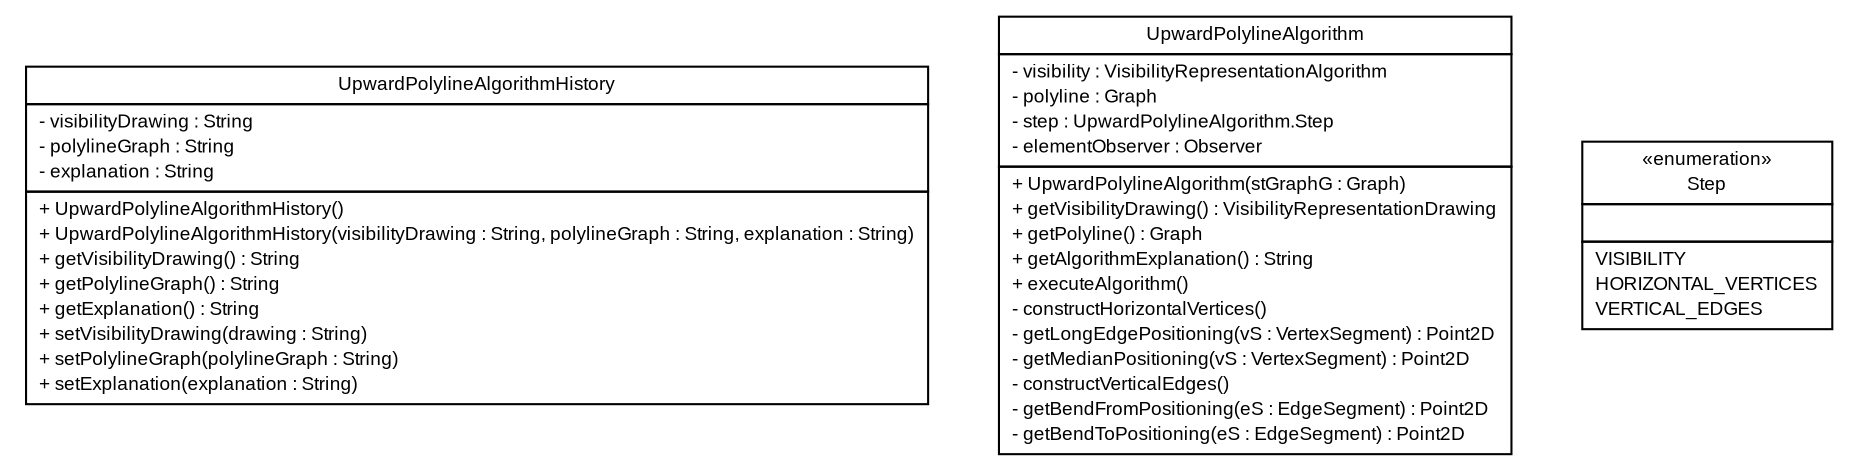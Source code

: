 #!/usr/local/bin/dot
#
# Class diagram 
# Generated by UMLGraph version R5_6 (http://www.umlgraph.org/)
#

digraph G {
	edge [fontname="arial",fontsize=10,labelfontname="arial",labelfontsize=10];
	node [fontname="arial",fontsize=10,shape=plaintext];
	nodesep=0.25;
	ranksep=0.5;
	// pfc.models.algorithms.polyline.UpwardPolylineAlgorithmHistory
	c1551 [label=<<table title="pfc.models.algorithms.polyline.UpwardPolylineAlgorithmHistory" border="0" cellborder="1" cellspacing="0" cellpadding="2" port="p" href="./UpwardPolylineAlgorithmHistory.html">
		<tr><td><table border="0" cellspacing="0" cellpadding="1">
<tr><td align="center" balign="center"> UpwardPolylineAlgorithmHistory </td></tr>
		</table></td></tr>
		<tr><td><table border="0" cellspacing="0" cellpadding="1">
<tr><td align="left" balign="left"> - visibilityDrawing : String </td></tr>
<tr><td align="left" balign="left"> - polylineGraph : String </td></tr>
<tr><td align="left" balign="left"> - explanation : String </td></tr>
		</table></td></tr>
		<tr><td><table border="0" cellspacing="0" cellpadding="1">
<tr><td align="left" balign="left"> + UpwardPolylineAlgorithmHistory() </td></tr>
<tr><td align="left" balign="left"> + UpwardPolylineAlgorithmHistory(visibilityDrawing : String, polylineGraph : String, explanation : String) </td></tr>
<tr><td align="left" balign="left"> + getVisibilityDrawing() : String </td></tr>
<tr><td align="left" balign="left"> + getPolylineGraph() : String </td></tr>
<tr><td align="left" balign="left"> + getExplanation() : String </td></tr>
<tr><td align="left" balign="left"> + setVisibilityDrawing(drawing : String) </td></tr>
<tr><td align="left" balign="left"> + setPolylineGraph(polylineGraph : String) </td></tr>
<tr><td align="left" balign="left"> + setExplanation(explanation : String) </td></tr>
		</table></td></tr>
		</table>>, URL="./UpwardPolylineAlgorithmHistory.html", fontname="arial", fontcolor="black", fontsize=9.0];
	// pfc.models.algorithms.polyline.UpwardPolylineAlgorithm
	c1552 [label=<<table title="pfc.models.algorithms.polyline.UpwardPolylineAlgorithm" border="0" cellborder="1" cellspacing="0" cellpadding="2" port="p" href="./UpwardPolylineAlgorithm.html">
		<tr><td><table border="0" cellspacing="0" cellpadding="1">
<tr><td align="center" balign="center"> UpwardPolylineAlgorithm </td></tr>
		</table></td></tr>
		<tr><td><table border="0" cellspacing="0" cellpadding="1">
<tr><td align="left" balign="left"> - visibility : VisibilityRepresentationAlgorithm </td></tr>
<tr><td align="left" balign="left"> - polyline : Graph </td></tr>
<tr><td align="left" balign="left"> - step : UpwardPolylineAlgorithm.Step </td></tr>
<tr><td align="left" balign="left"> - elementObserver : Observer </td></tr>
		</table></td></tr>
		<tr><td><table border="0" cellspacing="0" cellpadding="1">
<tr><td align="left" balign="left"> + UpwardPolylineAlgorithm(stGraphG : Graph) </td></tr>
<tr><td align="left" balign="left"> + getVisibilityDrawing() : VisibilityRepresentationDrawing </td></tr>
<tr><td align="left" balign="left"> + getPolyline() : Graph </td></tr>
<tr><td align="left" balign="left"> + getAlgorithmExplanation() : String </td></tr>
<tr><td align="left" balign="left"> + executeAlgorithm() </td></tr>
<tr><td align="left" balign="left"> - constructHorizontalVertices() </td></tr>
<tr><td align="left" balign="left"> - getLongEdgePositioning(vS : VertexSegment) : Point2D </td></tr>
<tr><td align="left" balign="left"> - getMedianPositioning(vS : VertexSegment) : Point2D </td></tr>
<tr><td align="left" balign="left"> - constructVerticalEdges() </td></tr>
<tr><td align="left" balign="left"> - getBendFromPositioning(eS : EdgeSegment) : Point2D </td></tr>
<tr><td align="left" balign="left"> - getBendToPositioning(eS : EdgeSegment) : Point2D </td></tr>
		</table></td></tr>
		</table>>, URL="./UpwardPolylineAlgorithm.html", fontname="arial", fontcolor="black", fontsize=9.0];
	// pfc.models.algorithms.polyline.UpwardPolylineAlgorithm.Step
	c1553 [label=<<table title="pfc.models.algorithms.polyline.UpwardPolylineAlgorithm.Step" border="0" cellborder="1" cellspacing="0" cellpadding="2" port="p" href="./UpwardPolylineAlgorithm.Step.html">
		<tr><td><table border="0" cellspacing="0" cellpadding="1">
<tr><td align="center" balign="center"> &#171;enumeration&#187; </td></tr>
<tr><td align="center" balign="center"> Step </td></tr>
		</table></td></tr>
		<tr><td><table border="0" cellspacing="0" cellpadding="1">
<tr><td align="left" balign="left">  </td></tr>
		</table></td></tr>
		<tr><td><table border="0" cellspacing="0" cellpadding="1">
<tr><td align="left" balign="left"> VISIBILITY </td></tr>
<tr><td align="left" balign="left"> HORIZONTAL_VERTICES </td></tr>
<tr><td align="left" balign="left"> VERTICAL_EDGES </td></tr>
		</table></td></tr>
		</table>>, URL="./UpwardPolylineAlgorithm.Step.html", fontname="arial", fontcolor="black", fontsize=9.0];
}

